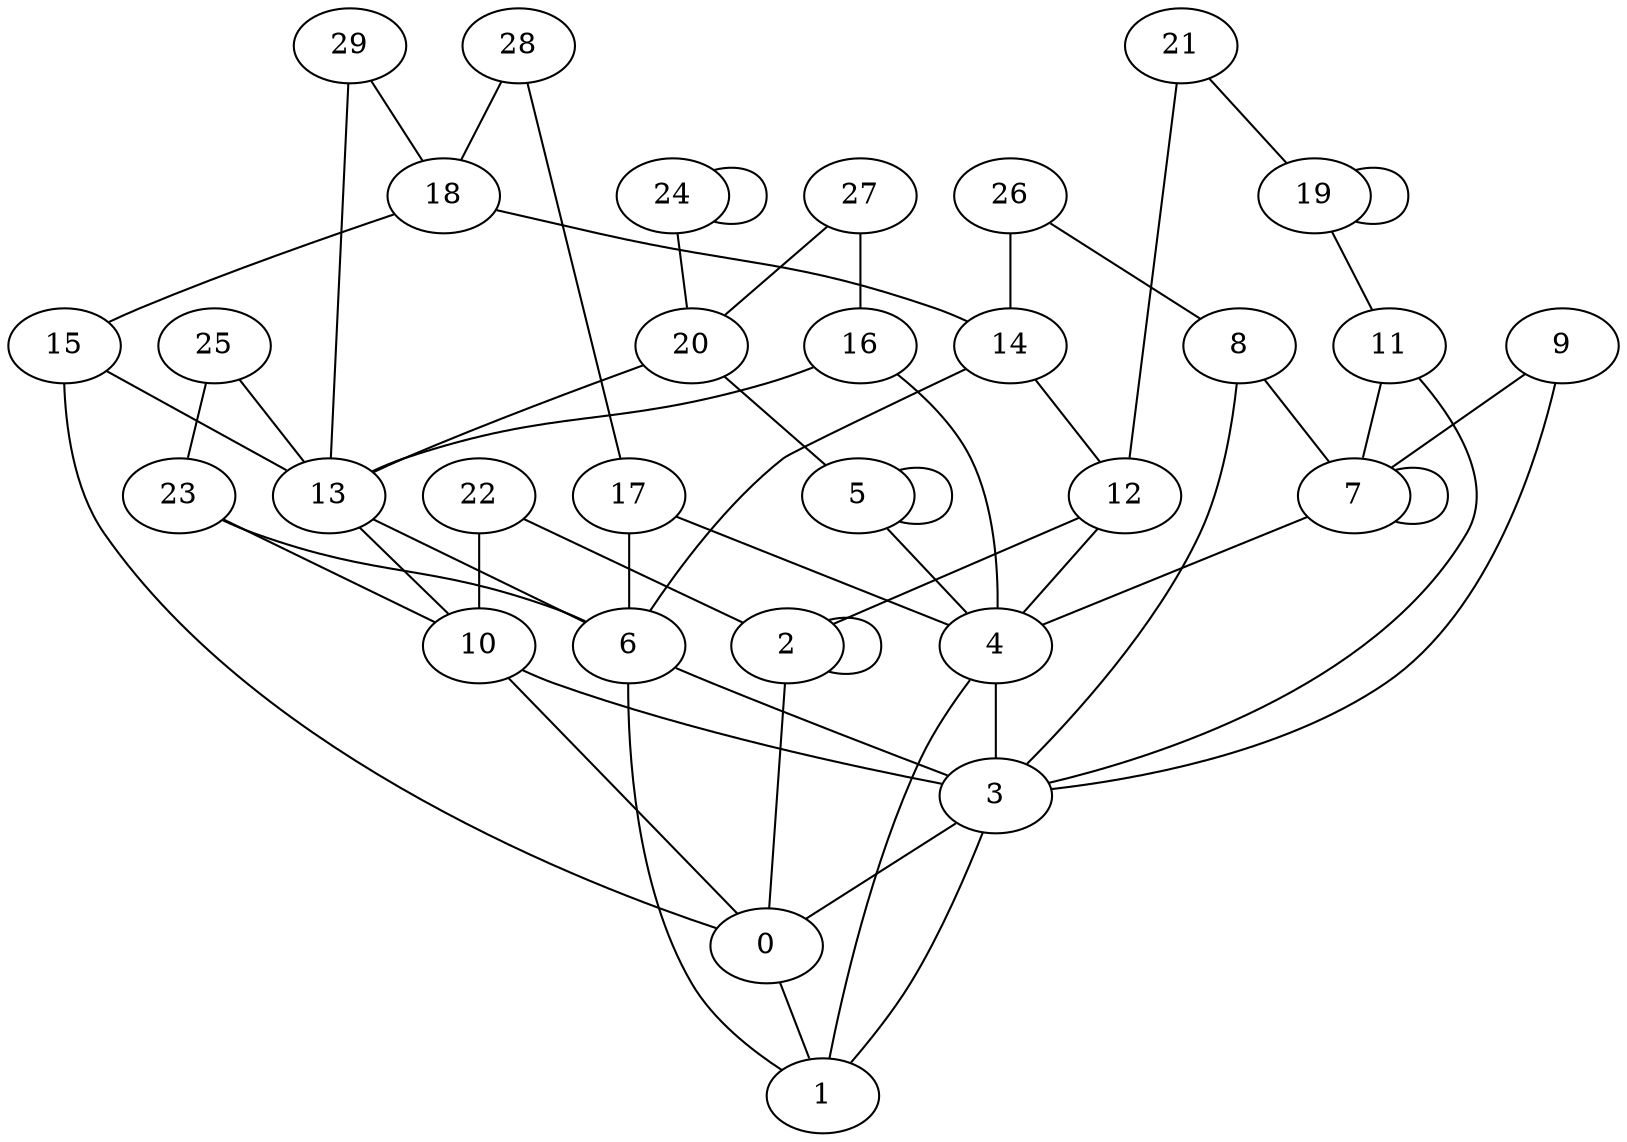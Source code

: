 graph G {
    "4" -- "3";
    "12" -- "4";
    "10" -- "3";
    "29" -- "18";
    "2" -- "0";
    "25" -- "23";
    "2" -- "2";
    "6" -- "1";
    "3" -- "1";
    "21" -- "19";
    "7" -- "7";
    "22" -- "10";
    "20" -- "13";
    "14" -- "6";
    "29" -- "13";
    "17" -- "6";
    "23" -- "6";
    "5" -- "4";
    "28" -- "18";
    "9" -- "3";
    "6" -- "3";
    "21" -- "12";
    "18" -- "14";
    "17" -- "4";
    "0" -- "1";
    "10" -- "0";
    "19" -- "11";
    "26" -- "8";
    "16" -- "13";
    "23" -- "10";
    "9" -- "7";
    "13" -- "6";
    "22" -- "2";
    "25" -- "13";
    "27" -- "16";
    "7" -- "4";
    "14" -- "12";
    "11" -- "3";
    "8" -- "3";
    "5" -- "5";
    "16" -- "4";
    "24" -- "20";
    "27" -- "20";
    "3" -- "0";
    "26" -- "14";
    "4" -- "1";
    "13" -- "10";
    "20" -- "5";
    "19" -- "19";
    "28" -- "17";
    "15" -- "0";
    "12" -- "2";
    "15" -- "13";
    "11" -- "7";
    "18" -- "15";
    "8" -- "7";
    "24" -- "24";
}
